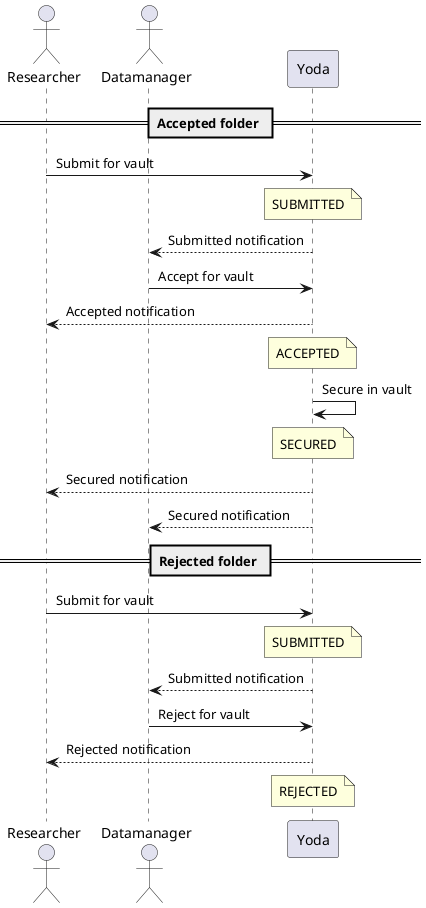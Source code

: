 @startuml
skinparam padding 2
skinparam shadowing false

actor       Researcher  as researcher
actor       Datamanager as datamanager
participant Yoda        as yoda

== Accepted folder ==
researcher   -> yoda        : Submit for vault
note over yoda              : SUBMITTED
yoda        --> datamanager : Submitted notification
datamanager  -> yoda        : Accept for vault
yoda        --> researcher  : Accepted notification
note over yoda              : ACCEPTED
yoda         -> yoda        : Secure in vault
note over yoda              : SECURED
yoda        --> researcher  : Secured notification
yoda        --> datamanager : Secured notification
== Rejected folder ==
researcher   -> yoda        : Submit for vault
note over yoda              : SUBMITTED
yoda        --> datamanager : Submitted notification
datamanager  -> yoda        : Reject for vault
yoda        --> researcher  : Rejected notification
note over yoda              : REJECTED
@enduml

